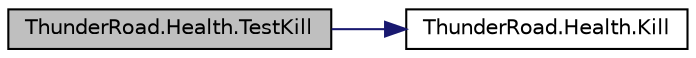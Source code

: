 digraph "ThunderRoad.Health.TestKill"
{
 // LATEX_PDF_SIZE
  edge [fontname="Helvetica",fontsize="10",labelfontname="Helvetica",labelfontsize="10"];
  node [fontname="Helvetica",fontsize="10",shape=record];
  rankdir="LR";
  Node1 [label="ThunderRoad.Health.TestKill",height=0.2,width=0.4,color="black", fillcolor="grey75", style="filled", fontcolor="black",tooltip="Tests the kill."];
  Node1 -> Node2 [color="midnightblue",fontsize="10",style="solid",fontname="Helvetica"];
  Node2 [label="ThunderRoad.Health.Kill",height=0.2,width=0.4,color="black", fillcolor="white", style="filled",URL="$class_thunder_road_1_1_health.html#a2c2a538f37e7523fbd5b75b67afa1985",tooltip="Kills this instance."];
}
